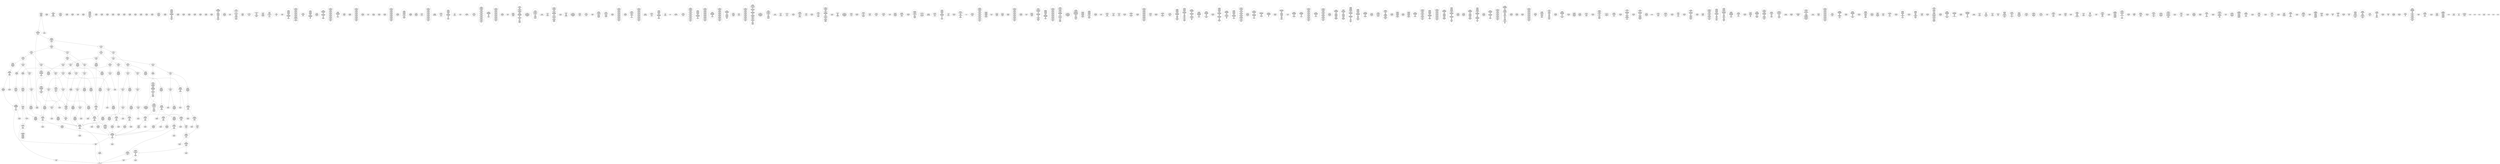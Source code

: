 /* Generated by GvGen v.1.0 (https://www.github.com/stricaud/gvgen) */

digraph G {
compound=true;
   node1 [label="[anywhere]"];
   node2 [label="# 0x0
PUSHX Data
PUSHX Data
MSTORE
CALLVALUE
ISZERO
PUSHX Data
JUMPI
"];
   node3 [label="# 0xc
PUSHX Data
REVERT
"];
   node4 [label="# 0x10
JUMPDEST
PUSHX LogicData
CALLDATASIZE
LT
PUSHX Data
JUMPI
"];
   node5 [label="# 0x1a
PUSHX Data
CALLDATALOAD
PUSHX BitData
SHR
PUSHX LogicData
GT
PUSHX Data
JUMPI
"];
   node6 [label="# 0x2b
PUSHX LogicData
GT
PUSHX Data
JUMPI
"];
   node7 [label="# 0x36
PUSHX LogicData
GT
PUSHX Data
JUMPI
"];
   node8 [label="# 0x41
PUSHX LogicData
GT
PUSHX Data
JUMPI
"];
   node9 [label="# 0x4c
PUSHX LogicData
EQ
PUSHX Data
JUMPI
"];
   node10 [label="# 0x57
PUSHX LogicData
EQ
PUSHX Data
JUMPI
"];
   node11 [label="# 0x62
PUSHX LogicData
EQ
PUSHX Data
JUMPI
"];
   node12 [label="# 0x6d
PUSHX Data
REVERT
"];
   node13 [label="# 0x71
JUMPDEST
PUSHX LogicData
EQ
PUSHX Data
JUMPI
"];
   node14 [label="# 0x7d
PUSHX LogicData
EQ
PUSHX Data
JUMPI
"];
   node15 [label="# 0x88
PUSHX Data
REVERT
"];
   node16 [label="# 0x8c
JUMPDEST
PUSHX LogicData
EQ
PUSHX Data
JUMPI
"];
   node17 [label="# 0x98
PUSHX LogicData
EQ
PUSHX Data
JUMPI
"];
   node18 [label="# 0xa3
PUSHX LogicData
EQ
PUSHX Data
JUMPI
"];
   node19 [label="# 0xae
PUSHX LogicData
EQ
PUSHX Data
JUMPI
"];
   node20 [label="# 0xb9
PUSHX Data
REVERT
"];
   node21 [label="# 0xbd
JUMPDEST
PUSHX LogicData
GT
PUSHX Data
JUMPI
"];
   node22 [label="# 0xc9
PUSHX LogicData
EQ
PUSHX Data
JUMPI
"];
   node23 [label="# 0xd4
PUSHX LogicData
EQ
PUSHX Data
JUMPI
"];
   node24 [label="# 0xdf
PUSHX LogicData
EQ
PUSHX Data
JUMPI
"];
   node25 [label="# 0xea
PUSHX LogicData
EQ
PUSHX Data
JUMPI
"];
   node26 [label="# 0xf5
PUSHX Data
REVERT
"];
   node27 [label="# 0xf9
JUMPDEST
PUSHX LogicData
EQ
PUSHX Data
JUMPI
"];
   node28 [label="# 0x105
PUSHX LogicData
EQ
PUSHX Data
JUMPI
"];
   node29 [label="# 0x110
PUSHX LogicData
EQ
PUSHX Data
JUMPI
"];
   node30 [label="# 0x11b
PUSHX LogicData
EQ
PUSHX Data
JUMPI
"];
   node31 [label="# 0x126
PUSHX Data
REVERT
"];
   node32 [label="# 0x12a
JUMPDEST
PUSHX LogicData
GT
PUSHX Data
JUMPI
"];
   node33 [label="# 0x136
PUSHX LogicData
GT
PUSHX Data
JUMPI
"];
   node34 [label="# 0x141
PUSHX LogicData
EQ
PUSHX Data
JUMPI
"];
   node35 [label="# 0x14c
PUSHX LogicData
EQ
PUSHX Data
JUMPI
"];
   node36 [label="# 0x157
PUSHX LogicData
EQ
PUSHX Data
JUMPI
"];
   node37 [label="# 0x162
PUSHX LogicData
EQ
PUSHX Data
JUMPI
"];
   node38 [label="# 0x16d
PUSHX Data
REVERT
"];
   node39 [label="# 0x171
JUMPDEST
PUSHX LogicData
EQ
PUSHX Data
JUMPI
"];
   node40 [label="# 0x17d
PUSHX LogicData
EQ
PUSHX Data
JUMPI
"];
   node41 [label="# 0x188
PUSHX LogicData
EQ
PUSHX Data
JUMPI
"];
   node42 [label="# 0x193
PUSHX LogicData
EQ
PUSHX Data
JUMPI
"];
   node43 [label="# 0x19e
PUSHX Data
REVERT
"];
   node44 [label="# 0x1a2
JUMPDEST
PUSHX LogicData
GT
PUSHX Data
JUMPI
"];
   node45 [label="# 0x1ae
PUSHX LogicData
EQ
PUSHX Data
JUMPI
"];
   node46 [label="# 0x1b9
PUSHX LogicData
EQ
PUSHX Data
JUMPI
"];
   node47 [label="# 0x1c4
PUSHX LogicData
EQ
PUSHX Data
JUMPI
"];
   node48 [label="# 0x1cf
PUSHX LogicData
EQ
PUSHX Data
JUMPI
"];
   node49 [label="# 0x1da
PUSHX Data
REVERT
"];
   node50 [label="# 0x1de
JUMPDEST
PUSHX LogicData
EQ
PUSHX Data
JUMPI
"];
   node51 [label="# 0x1ea
PUSHX LogicData
EQ
PUSHX Data
JUMPI
"];
   node52 [label="# 0x1f5
PUSHX LogicData
EQ
PUSHX Data
JUMPI
"];
   node53 [label="# 0x200
PUSHX LogicData
EQ
PUSHX Data
JUMPI
"];
   node54 [label="# 0x20b
JUMPDEST
PUSHX Data
REVERT
"];
   node55 [label="# 0x210
JUMPDEST
PUSHX Data
PUSHX Data
CALLDATASIZE
PUSHX Data
PUSHX Data
JUMP
"];
   node56 [label="# 0x21e
JUMPDEST
PUSHX Data
JUMP
"];
   node57 [label="# 0x223
JUMPDEST
PUSHX MemData
MLOAD
ISZERO
ISZERO
MSTORE
PUSHX ArithData
ADD
"];
   node58 [label="# 0x22f
JUMPDEST
PUSHX MemData
MLOAD
SUB
RETURN
"];
   node59 [label="# 0x238
JUMPDEST
PUSHX Data
PUSHX Data
JUMP
"];
   node60 [label="# 0x240
JUMPDEST
PUSHX MemData
MLOAD
PUSHX Data
PUSHX Data
JUMP
"];
   node61 [label="# 0x24d
JUMPDEST
PUSHX Data
PUSHX Data
CALLDATASIZE
PUSHX Data
PUSHX Data
JUMP
"];
   node62 [label="# 0x25b
JUMPDEST
PUSHX Data
JUMP
"];
   node63 [label="# 0x260
JUMPDEST
PUSHX MemData
MLOAD
PUSHX ArithData
PUSHX BitData
PUSHX BitData
SHL
SUB
AND
MSTORE
PUSHX ArithData
ADD
PUSHX Data
JUMP
"];
   node64 [label="# 0x278
JUMPDEST
PUSHX Data
PUSHX Data
CALLDATASIZE
PUSHX Data
PUSHX Data
JUMP
"];
   node65 [label="# 0x286
JUMPDEST
PUSHX Data
JUMP
"];
   node66 [label="# 0x28b
JUMPDEST
STOP
"];
   node67 [label="# 0x28d
JUMPDEST
PUSHX StorData
SLOAD
PUSHX ArithData
PUSHX BitData
PUSHX BitData
SHL
SUB
AND
PUSHX Data
JUMP
"];
   node68 [label="# 0x29e
JUMPDEST
PUSHX StorData
SLOAD
PUSHX StorData
SLOAD
SUB
PUSHX BitData
NOT
ADD
"];
   node69 [label="# 0x2aa
JUMPDEST
PUSHX MemData
MLOAD
MSTORE
PUSHX ArithData
ADD
PUSHX Data
JUMP
"];
   node70 [label="# 0x2b8
JUMPDEST
PUSHX Data
PUSHX Data
CALLDATASIZE
PUSHX Data
PUSHX Data
JUMP
"];
   node71 [label="# 0x2c6
JUMPDEST
PUSHX Data
JUMP
"];
   node72 [label="# 0x2cb
JUMPDEST
PUSHX Data
PUSHX Data
CALLDATASIZE
PUSHX Data
PUSHX Data
JUMP
"];
   node73 [label="# 0x2d9
JUMPDEST
PUSHX Data
MSTORE
PUSHX Data
PUSHX Data
MSTORE
PUSHX Data
SHA3
PUSHX ArithData
ADD
SLOAD
JUMP
"];
   node74 [label="# 0x2ee
JUMPDEST
PUSHX Data
PUSHX Data
CALLDATASIZE
PUSHX Data
PUSHX Data
JUMP
"];
   node75 [label="# 0x2fc
JUMPDEST
PUSHX Data
JUMP
"];
   node76 [label="# 0x301
JUMPDEST
PUSHX Data
PUSHX Data
CALLDATASIZE
PUSHX Data
PUSHX Data
JUMP
"];
   node77 [label="# 0x30f
JUMPDEST
PUSHX Data
JUMP
"];
   node78 [label="# 0x314
JUMPDEST
PUSHX Data
PUSHX Data
CALLDATASIZE
PUSHX Data
PUSHX Data
JUMP
"];
   node79 [label="# 0x322
JUMPDEST
PUSHX Data
JUMP
"];
   node80 [label="# 0x327
JUMPDEST
PUSHX Data
PUSHX Data
CALLDATASIZE
PUSHX Data
PUSHX Data
JUMP
"];
   node81 [label="# 0x335
JUMPDEST
PUSHX Data
JUMP
"];
   node82 [label="# 0x33a
JUMPDEST
PUSHX Data
PUSHX Data
CALLDATASIZE
PUSHX Data
PUSHX Data
JUMP
"];
   node83 [label="# 0x348
JUMPDEST
PUSHX Data
JUMP
"];
   node84 [label="# 0x34d
JUMPDEST
PUSHX Data
PUSHX Data
CALLDATASIZE
PUSHX Data
PUSHX Data
JUMP
"];
   node85 [label="# 0x35b
JUMPDEST
PUSHX Data
JUMP
"];
   node86 [label="# 0x360
JUMPDEST
PUSHX Data
PUSHX Data
CALLDATASIZE
PUSHX Data
PUSHX Data
JUMP
"];
   node87 [label="# 0x36e
JUMPDEST
PUSHX Data
JUMP
"];
   node88 [label="# 0x373
JUMPDEST
PUSHX Data
PUSHX Data
CALLDATASIZE
PUSHX Data
PUSHX Data
JUMP
"];
   node89 [label="# 0x381
JUMPDEST
PUSHX Data
JUMP
"];
   node90 [label="# 0x386
JUMPDEST
PUSHX Data
PUSHX Data
CALLDATASIZE
PUSHX Data
PUSHX Data
JUMP
"];
   node91 [label="# 0x394
JUMPDEST
PUSHX Data
JUMP
"];
   node92 [label="# 0x399
JUMPDEST
PUSHX Data
PUSHX Data
CALLDATASIZE
PUSHX Data
PUSHX Data
JUMP
"];
   node93 [label="# 0x3a7
JUMPDEST
PUSHX Data
JUMP
"];
   node94 [label="# 0x3ac
JUMPDEST
PUSHX Data
PUSHX Data
CALLDATASIZE
PUSHX Data
PUSHX Data
JUMP
"];
   node95 [label="# 0x3ba
JUMPDEST
PUSHX Data
JUMP
"];
   node96 [label="# 0x3bf
JUMPDEST
PUSHX MemData
MLOAD
PUSHX Data
PUSHX Data
JUMP
"];
   node97 [label="# 0x3cc
JUMPDEST
PUSHX Data
PUSHX Data
CALLDATASIZE
PUSHX Data
PUSHX Data
JUMP
"];
   node98 [label="# 0x3da
JUMPDEST
PUSHX Data
JUMP
"];
   node99 [label="# 0x3df
JUMPDEST
PUSHX Data
PUSHX Data
CALLDATASIZE
PUSHX Data
PUSHX Data
JUMP
"];
   node100 [label="# 0x3ed
JUMPDEST
PUSHX Data
MSTORE
PUSHX Data
PUSHX Data
MSTORE
PUSHX Data
SHA3
PUSHX ArithData
PUSHX BitData
PUSHX BitData
SHL
SUB
AND
MSTORE
MSTORE
SHA3
SLOAD
PUSHX BitData
AND
JUMP
"];
   node101 [label="# 0x418
JUMPDEST
PUSHX Data
PUSHX Data
JUMP
"];
   node102 [label="# 0x420
JUMPDEST
PUSHX Data
PUSHX Data
JUMP
"];
   node103 [label="# 0x428
JUMPDEST
PUSHX Data
PUSHX Data
CALLDATASIZE
PUSHX Data
PUSHX Data
JUMP
"];
   node104 [label="# 0x436
JUMPDEST
PUSHX Data
JUMP
"];
   node105 [label="# 0x43b
JUMPDEST
PUSHX Data
PUSHX Data
CALLDATASIZE
PUSHX Data
PUSHX Data
JUMP
"];
   node106 [label="# 0x449
JUMPDEST
PUSHX Data
JUMP
"];
   node107 [label="# 0x44e
JUMPDEST
PUSHX Data
PUSHX Data
CALLDATASIZE
PUSHX Data
PUSHX Data
JUMP
"];
   node108 [label="# 0x45c
JUMPDEST
PUSHX Data
JUMP
"];
   node109 [label="# 0x461
JUMPDEST
PUSHX Data
PUSHX Data
CALLDATASIZE
PUSHX Data
PUSHX Data
JUMP
"];
   node110 [label="# 0x46f
JUMPDEST
PUSHX Data
JUMP
"];
   node111 [label="# 0x474
JUMPDEST
PUSHX Data
PUSHX Data
CALLDATASIZE
PUSHX Data
PUSHX Data
JUMP
"];
   node112 [label="# 0x482
JUMPDEST
PUSHX Data
JUMP
"];
   node113 [label="# 0x487
JUMPDEST
PUSHX Data
PUSHX Data
JUMP
"];
   node114 [label="# 0x4ae
JUMPDEST
PUSHX Data
PUSHX Data
CALLDATASIZE
PUSHX Data
PUSHX Data
JUMP
"];
   node115 [label="# 0x4bc
JUMPDEST
PUSHX Data
JUMP
"];
   node116 [label="# 0x4c1
JUMPDEST
PUSHX Data
PUSHX Data
JUMP
"];
   node117 [label="# 0x4c9
JUMPDEST
PUSHX Data
PUSHX Data
CALLDATASIZE
PUSHX Data
PUSHX Data
JUMP
"];
   node118 [label="# 0x4d7
JUMPDEST
PUSHX Data
JUMP
"];
   node119 [label="# 0x4dc
JUMPDEST
PUSHX Data
PUSHX Data
CALLDATASIZE
PUSHX Data
PUSHX Data
JUMP
"];
   node120 [label="# 0x4ea
JUMPDEST
PUSHX ArithData
PUSHX BitData
PUSHX BitData
SHL
SUB
AND
PUSHX Data
MSTORE
PUSHX Data
PUSHX Data
MSTORE
PUSHX Data
SHA3
AND
MSTORE
MSTORE
SHA3
SLOAD
PUSHX BitData
AND
JUMP
"];
   node121 [label="# 0x518
JUMPDEST
PUSHX Data
PUSHX Data
PUSHX Data
JUMP
"];
   node122 [label="# 0x523
JUMPDEST
JUMP
"];
   node123 [label="# 0x529
JUMPDEST
PUSHX Data
PUSHX StorData
SLOAD
PUSHX Data
PUSHX Data
JUMP
"];
   node124 [label="# 0x538
JUMPDEST
PUSHX ArithData
ADD
PUSHX ArithData
DIV
MUL
PUSHX ArithData
ADD
PUSHX MemData
MLOAD
ADD
PUSHX Data
MSTORE
MSTORE
PUSHX ArithData
ADD
SLOAD
PUSHX Data
PUSHX Data
JUMP
"];
   node125 [label="# 0x564
JUMPDEST
ISZERO
PUSHX Data
JUMPI
"];
   node126 [label="# 0x56b
PUSHX LogicData
LT
PUSHX Data
JUMPI
"];
   node127 [label="# 0x573
PUSHX ArithData
SLOAD
DIV
MUL
MSTORE
PUSHX ArithData
ADD
PUSHX Data
JUMP
"];
   node128 [label="# 0x586
JUMPDEST
ADD
PUSHX Data
MSTORE
PUSHX Data
PUSHX Data
SHA3
"];
   node129 [label="# 0x594
JUMPDEST
SLOAD
MSTORE
PUSHX ArithData
ADD
PUSHX ArithData
ADD
GT
PUSHX Data
JUMPI
"];
   node130 [label="# 0x5a8
SUB
PUSHX BitData
AND
ADD
"];
   node131 [label="# 0x5b1
JUMPDEST
JUMP
"];
   node132 [label="# 0x5bb
JUMPDEST
PUSHX Data
MSTORE
PUSHX Data
PUSHX Data
MSTORE
PUSHX Data
SHA3
SLOAD
PUSHX ArithData
PUSHX BitData
PUSHX BitData
SHL
SUB
AND
PUSHX Data
JUMPI
"];
   node133 [label="# 0x5d8
PUSHX MemData
MLOAD
PUSHX BitData
PUSHX BitData
SHL
MSTORE
PUSHX Data
PUSHX ArithData
ADD
MSTORE
PUSHX Data
PUSHX ArithData
ADD
MSTORE
PUSHX Data
PUSHX ArithData
ADD
MSTORE
PUSHX BitData
PUSHX BitData
SHL
PUSHX ArithData
ADD
MSTORE
PUSHX ArithData
ADD
"];
   node134 [label="# 0x630
JUMPDEST
PUSHX MemData
MLOAD
SUB
REVERT
"];
   node135 [label="# 0x639
JUMPDEST
PUSHX Data
MSTORE
PUSHX Data
PUSHX Data
MSTORE
PUSHX Data
SHA3
SLOAD
PUSHX ArithData
PUSHX BitData
PUSHX BitData
SHL
SUB
AND
JUMP
"];
   node136 [label="# 0x655
JUMPDEST
PUSHX Data
PUSHX Data
PUSHX Data
JUMP
"];
   node137 [label="# 0x660
JUMPDEST
PUSHX ArithData
PUSHX BitData
PUSHX BitData
SHL
SUB
AND
PUSHX ArithData
PUSHX BitData
PUSHX BitData
SHL
SUB
AND
EQ
ISZERO
PUSHX Data
JUMPI
"];
   node138 [label="# 0x67d
PUSHX MemData
MLOAD
PUSHX BitData
PUSHX BitData
SHL
MSTORE
PUSHX Data
PUSHX ArithData
ADD
MSTORE
PUSHX Data
PUSHX ArithData
ADD
MSTORE
PUSHX Data
PUSHX ArithData
ADD
MSTORE
PUSHX Data
PUSHX ArithData
ADD
MSTORE
PUSHX ArithData
ADD
PUSHX Data
JUMP
"];
   node139 [label="# 0x6ea
JUMPDEST
CALLER
PUSHX ArithData
PUSHX BitData
PUSHX BitData
SHL
SUB
AND
EQ
PUSHX Data
JUMPI
"];
   node140 [label="# 0x6fc
PUSHX Data
CALLER
PUSHX Data
JUMP
"];
   node141 [label="# 0x706
JUMPDEST
PUSHX Data
JUMPI
"];
   node142 [label="# 0x70b
PUSHX MemData
MLOAD
PUSHX BitData
PUSHX BitData
SHL
MSTORE
PUSHX Data
PUSHX ArithData
ADD
MSTORE
PUSHX Data
PUSHX ArithData
ADD
MSTORE
PUSHX Data
PUSHX ArithData
ADD
MSTORE
PUSHX Data
PUSHX ArithData
ADD
MSTORE
PUSHX ArithData
ADD
PUSHX Data
JUMP
"];
   node143 [label="# 0x778
JUMPDEST
PUSHX Data
PUSHX Data
JUMP
"];
   node144 [label="# 0x782
JUMPDEST
JUMP
"];
   node145 [label="# 0x787
JUMPDEST
PUSHX Data
CALLER
"];
   node146 [label="# 0x78c
JUMPDEST
PUSHX Data
JUMP
"];
   node147 [label="# 0x792
JUMPDEST
PUSHX Data
JUMPI
"];
   node148 [label="# 0x797
PUSHX MemData
MLOAD
PUSHX BitData
PUSHX BitData
SHL
MSTORE
PUSHX Data
PUSHX ArithData
ADD
MSTORE
PUSHX Data
PUSHX ArithData
ADD
MSTORE
PUSHX Data
PUSHX ArithData
ADD
MSTORE
PUSHX Data
PUSHX ArithData
ADD
MSTORE
PUSHX ArithData
ADD
PUSHX Data
JUMP
"];
   node149 [label="# 0x804
JUMPDEST
PUSHX Data
PUSHX Data
JUMP
"];
   node150 [label="# 0x80f
JUMPDEST
PUSHX Data
MSTORE
PUSHX Data
PUSHX Data
MSTORE
PUSHX Data
SHA3
PUSHX ArithData
ADD
SLOAD
PUSHX Data
CALLER
PUSHX Data
JUMP
"];
   node151 [label="# 0x82b
JUMPDEST
PUSHX Data
PUSHX Data
JUMP
"];
   node152 [label="# 0x835
JUMPDEST
PUSHX Data
PUSHX Data
PUSHX Data
JUMP
"];
   node153 [label="# 0x840
JUMPDEST
LT
PUSHX Data
JUMPI
"];
   node154 [label="# 0x847
PUSHX MemData
MLOAD
PUSHX BitData
PUSHX BitData
SHL
MSTORE
PUSHX Data
PUSHX ArithData
ADD
MSTORE
PUSHX Data
PUSHX ArithData
ADD
MSTORE
PUSHX Data
PUSHX ArithData
ADD
MSTORE
PUSHX Data
PUSHX ArithData
ADD
MSTORE
PUSHX ArithData
ADD
PUSHX Data
JUMP
"];
   node155 [label="# 0x8b4
JUMPDEST
PUSHX Data
PUSHX Data
"];
   node156 [label="# 0x8ba
JUMPDEST
PUSHX StorData
SLOAD
GT
PUSHX Data
JUMPI
"];
   node157 [label="# 0x8c4
PUSHX Data
MSTORE
PUSHX Data
PUSHX Data
MSTORE
PUSHX Data
SHA3
SLOAD
PUSHX ArithData
PUSHX BitData
PUSHX BitData
SHL
SUB
AND
AND
EQ
ISZERO
PUSHX Data
JUMPI
"];
   node158 [label="# 0x8e9
EQ
ISZERO
PUSHX Data
JUMPI
"];
   node159 [label="# 0x8f1
PUSHX Data
JUMP
"];
   node160 [label="# 0x8fa
JUMPDEST
PUSHX ArithData
ADD
"];
   node161 [label="# 0x901
JUMPDEST
PUSHX ArithData
ADD
PUSHX Data
JUMP
"];
   node162 [label="# 0x909
JUMPDEST
PUSHX MemData
MLOAD
PUSHX BitData
PUSHX BitData
SHL
MSTORE
PUSHX Data
PUSHX ArithData
ADD
MSTORE
PUSHX Data
PUSHX ArithData
ADD
MSTORE
PUSHX Data
PUSHX ArithData
ADD
MSTORE
PUSHX Data
PUSHX ArithData
ADD
MSTORE
PUSHX Data
PUSHX ArithData
ADD
MSTORE
PUSHX ArithData
ADD
PUSHX Data
JUMP
"];
   node163 [label="# 0x99e
JUMPDEST
PUSHX ArithData
PUSHX BitData
PUSHX BitData
SHL
SUB
AND
CALLER
EQ
PUSHX Data
JUMPI
"];
   node164 [label="# 0x9af
PUSHX MemData
MLOAD
PUSHX BitData
PUSHX BitData
SHL
MSTORE
PUSHX Data
PUSHX ArithData
ADD
MSTORE
PUSHX Data
PUSHX ArithData
ADD
MSTORE
PUSHX Data
PUSHX ArithData
ADD
MSTORE
PUSHX Data
PUSHX ArithData
ADD
MSTORE
PUSHX ArithData
ADD
PUSHX Data
JUMP
"];
   node165 [label="# 0xa1c
JUMPDEST
PUSHX Data
PUSHX Data
JUMP
"];
   node166 [label="# 0xa26
JUMPDEST
JUMP
"];
   node167 [label="# 0xa2a
JUMPDEST
PUSHX Data
PUSHX Data
CALLER
PUSHX Data
JUMP
"];
   node168 [label="# 0xa55
JUMPDEST
PUSHX StorData
SLOAD
ADD
SSTORE
PUSHX StorData
SLOAD
PUSHX MemData
MLOAD
PUSHX BitData
PUSHX BitData
SHL
MSTORE
MLOAD
PUSHX Data
PUSHX ArithData
PUSHX BitData
PUSHX BitData
SHL
SUB
AND
PUSHX Data
PUSHX ArithData
ADD
PUSHX Data
SUB
ADD
GAS
STATICCALL
ISZERO
ISZERO
PUSHX Data
JUMPI
"];
   node169 [label="# 0xaa0
RETURNDATASIZE
PUSHX Data
RETURNDATACOPY
RETURNDATASIZE
PUSHX Data
REVERT
"];
   node170 [label="# 0xaa9
JUMPDEST
PUSHX MemData
MLOAD
RETURNDATASIZE
PUSHX BitData
NOT
PUSHX ArithData
ADD
AND
ADD
PUSHX Data
MSTORE
ADD
PUSHX Data
PUSHX Data
JUMP
"];
   node171 [label="# 0xacd
JUMPDEST
PUSHX Data
"];
   node172 [label="# 0xad2
JUMPDEST
LT
ISZERO
PUSHX Data
JUMPI
"];
   node173 [label="# 0xadb
PUSHX MemData
MLOAD
PUSHX BitData
PUSHX BitData
SHL
MSTORE
ADD
PUSHX ArithData
ADD
MSTORE
PUSHX ArithData
PUSHX BitData
PUSHX BitData
SHL
SUB
AND
PUSHX Data
PUSHX ArithData
ADD
PUSHX Data
PUSHX MemData
MLOAD
SUB
PUSHX Data
EXTCODESIZE
ISZERO
ISZERO
PUSHX Data
JUMPI
"];
   node174 [label="# 0xb19
PUSHX Data
REVERT
"];
   node175 [label="# 0xb1d
JUMPDEST
GAS
CALL
ISZERO
ISZERO
PUSHX Data
JUMPI
"];
   node176 [label="# 0xb28
RETURNDATASIZE
PUSHX Data
RETURNDATACOPY
RETURNDATASIZE
PUSHX Data
REVERT
"];
   node177 [label="# 0xb31
JUMPDEST
PUSHX Data
ADD
PUSHX Data
JUMP
"];
   node178 [label="# 0xb41
JUMPDEST
PUSHX ArithData
ADD
PUSHX Data
JUMP
"];
   node179 [label="# 0xb49
JUMPDEST
JUMP
"];
   node180 [label="# 0xb51
JUMPDEST
PUSHX Data
PUSHX MemData
MLOAD
PUSHX ArithData
ADD
PUSHX Data
MSTORE
PUSHX Data
MSTORE
PUSHX Data
JUMP
"];
   node181 [label="# 0xb6c
JUMPDEST
PUSHX StorData
SLOAD
PUSHX ArithData
ADD
SSTORE
PUSHX Data
CALLER
PUSHX Data
JUMP
"];
   node182 [label="# 0xb7e
JUMPDEST
PUSHX Data
JUMPI
"];
   node183 [label="# 0xb83
PUSHX MemData
MLOAD
PUSHX BitData
PUSHX BitData
SHL
MSTORE
PUSHX Data
PUSHX ArithData
ADD
MSTORE
PUSHX Data
PUSHX ArithData
ADD
MSTORE
PUSHX Data
PUSHX ArithData
ADD
MSTORE
PUSHX Data
PUSHX ArithData
ADD
MSTORE
PUSHX ArithData
ADD
PUSHX Data
JUMP
"];
   node184 [label="# 0xbf0
JUMPDEST
PUSHX Data
PUSHX Data
JUMP
"];
   node185 [label="# 0xbf9
JUMPDEST
JUMP
"];
   node186 [label="# 0xbfc
JUMPDEST
PUSHX StorData
SLOAD
PUSHX StorData
SLOAD
PUSHX Data
SUB
PUSHX BitData
NOT
ADD
LT
PUSHX Data
JUMPI
"];
   node187 [label="# 0xc12
PUSHX MemData
MLOAD
PUSHX BitData
PUSHX BitData
SHL
MSTORE
PUSHX Data
PUSHX ArithData
ADD
MSTORE
PUSHX Data
PUSHX ArithData
ADD
MSTORE
PUSHX Data
PUSHX ArithData
ADD
MSTORE
PUSHX Data
PUSHX ArithData
ADD
MSTORE
PUSHX ArithData
ADD
PUSHX Data
JUMP
"];
   node188 [label="# 0xc7f
JUMPDEST
PUSHX Data
PUSHX Data
"];
   node189 [label="# 0xc84
JUMPDEST
PUSHX StorData
SLOAD
GT
PUSHX Data
JUMPI
"];
   node190 [label="# 0xc8e
PUSHX Data
MSTORE
PUSHX Data
PUSHX Data
MSTORE
PUSHX Data
SHA3
SLOAD
PUSHX ArithData
PUSHX BitData
PUSHX BitData
SHL
SUB
AND
ISZERO
PUSHX Data
JUMPI
"];
   node191 [label="# 0xcab
EQ
ISZERO
PUSHX Data
JUMPI
"];
   node192 [label="# 0xcb3
JUMP
"];
   node193 [label="# 0xcb9
JUMPDEST
PUSHX ArithData
ADD
"];
   node194 [label="# 0xcc0
JUMPDEST
PUSHX ArithData
ADD
PUSHX Data
JUMP
"];
   node195 [label="# 0xcc8
JUMPDEST
PUSHX MemData
MLOAD
PUSHX BitData
PUSHX BitData
SHL
MSTORE
PUSHX Data
PUSHX ArithData
ADD
MSTORE
PUSHX Data
PUSHX ArithData
ADD
MSTORE
PUSHX Data
PUSHX ArithData
ADD
MSTORE
PUSHX Data
PUSHX ArithData
ADD
MSTORE
PUSHX ArithData
ADD
PUSHX Data
JUMP
"];
   node196 [label="# 0xd37
JUMPDEST
PUSHX Data
MSTORE
PUSHX Data
PUSHX Data
MSTORE
PUSHX Data
SHA3
SLOAD
PUSHX ArithData
PUSHX BitData
PUSHX BitData
SHL
SUB
AND
PUSHX Data
JUMPI
"];
   node197 [label="# 0xd55
PUSHX MemData
MLOAD
PUSHX BitData
PUSHX BitData
SHL
MSTORE
PUSHX Data
PUSHX ArithData
ADD
MSTORE
PUSHX Data
PUSHX ArithData
ADD
MSTORE
PUSHX Data
PUSHX ArithData
ADD
MSTORE
PUSHX Data
PUSHX ArithData
ADD
MSTORE
PUSHX ArithData
ADD
PUSHX Data
JUMP
"];
   node198 [label="# 0xdc2
JUMPDEST
PUSHX Data
PUSHX ArithData
PUSHX BitData
PUSHX BitData
SHL
SUB
AND
PUSHX Data
JUMPI
"];
   node199 [label="# 0xdd3
PUSHX MemData
MLOAD
PUSHX BitData
PUSHX BitData
SHL
MSTORE
PUSHX Data
PUSHX ArithData
ADD
MSTORE
PUSHX Data
PUSHX ArithData
ADD
MSTORE
PUSHX Data
PUSHX ArithData
ADD
MSTORE
PUSHX Data
PUSHX ArithData
ADD
MSTORE
PUSHX ArithData
ADD
PUSHX Data
JUMP
"];
   node200 [label="# 0xe40
JUMPDEST
PUSHX ArithData
PUSHX BitData
PUSHX BitData
SHL
SUB
AND
PUSHX Data
MSTORE
PUSHX Data
PUSHX Data
MSTORE
PUSHX Data
SHA3
SLOAD
JUMP
"];
   node201 [label="# 0xe5c
JUMPDEST
PUSHX Data
PUSHX Data
CALLER
PUSHX Data
JUMP
"];
   node202 [label="# 0xe87
JUMPDEST
EQ
PUSHX Data
JUMPI
"];
   node203 [label="# 0xe8f
PUSHX MemData
MLOAD
PUSHX BitData
PUSHX BitData
SHL
MSTORE
PUSHX Data
PUSHX ArithData
ADD
MSTORE
PUSHX Data
PUSHX ArithData
ADD
MSTORE
PUSHX Data
PUSHX ArithData
ADD
MSTORE
PUSHX Data
PUSHX ArithData
ADD
MSTORE
PUSHX ArithData
ADD
PUSHX Data
JUMP
"];
   node204 [label="# 0xefc
JUMPDEST
PUSHX Data
PUSHX StorData
PUSHX ArithData
SLOAD
PUSHX ArithData
EXP
DIV
PUSHX ArithData
PUSHX BitData
PUSHX BitData
SHL
SUB
AND
PUSHX ArithData
PUSHX BitData
PUSHX BitData
SHL
SUB
AND
PUSHX BitData
PUSHX MemData
MLOAD
PUSHX BitData
AND
PUSHX BitData
SHL
MSTORE
PUSHX ArithData
ADD
PUSHX Data
PUSHX MemData
MLOAD
SUB
GAS
STATICCALL
ISZERO
ISZERO
PUSHX Data
JUMPI
"];
   node205 [label="# 0xf49
RETURNDATASIZE
PUSHX Data
RETURNDATACOPY
RETURNDATASIZE
PUSHX Data
REVERT
"];
   node206 [label="# 0xf52
JUMPDEST
PUSHX MemData
MLOAD
RETURNDATASIZE
PUSHX BitData
NOT
PUSHX ArithData
ADD
AND
ADD
PUSHX Data
MSTORE
ADD
PUSHX Data
PUSHX Data
JUMP
"];
   node207 [label="# 0xf76
JUMPDEST
PUSHX Data
"];
   node208 [label="# 0xf7b
JUMPDEST
LT
ISZERO
PUSHX Data
JUMPI
"];
   node209 [label="# 0xf84
PUSHX StorData
SLOAD
LT
PUSHX Data
JUMPI
"];
   node210 [label="# 0xf93
PUSHX Data
PUSHX Data
JUMP
"];
   node211 [label="# 0xf9a
JUMPDEST
PUSHX StorData
SLOAD
PUSHX ArithData
MUL
ADD
CALLDATALOAD
ADD
SSTORE
PUSHX Data
"];
   node212 [label="# 0xfb0
JUMPDEST
LT
PUSHX Data
JUMPI
"];
   node213 [label="# 0xfbb
PUSHX Data
PUSHX Data
JUMP
"];
   node214 [label="# 0xfc2
JUMPDEST
PUSHX ArithData
MUL
ADD
CALLDATALOAD
LT
ISZERO
PUSHX Data
JUMPI
"];
   node215 [label="# 0xfd1
PUSHX MemData
MLOAD
PUSHX BitData
PUSHX BitData
SHL
MSTORE
ADD
PUSHX ArithData
ADD
MSTORE
PUSHX ArithData
PUSHX BitData
PUSHX BitData
SHL
SUB
AND
PUSHX Data
PUSHX ArithData
ADD
PUSHX Data
PUSHX MemData
MLOAD
SUB
PUSHX Data
EXTCODESIZE
ISZERO
ISZERO
PUSHX Data
JUMPI
"];
   node216 [label="# 0x100f
PUSHX Data
REVERT
"];
   node217 [label="# 0x1013
JUMPDEST
GAS
CALL
ISZERO
ISZERO
PUSHX Data
JUMPI
"];
   node218 [label="# 0x101e
RETURNDATASIZE
PUSHX Data
RETURNDATACOPY
RETURNDATASIZE
PUSHX Data
REVERT
"];
   node219 [label="# 0x1027
JUMPDEST
PUSHX Data
LT
PUSHX Data
JUMPI
"];
   node220 [label="# 0x1039
PUSHX Data
PUSHX Data
JUMP
"];
   node221 [label="# 0x1040
JUMPDEST
PUSHX ArithData
MUL
ADD
PUSHX ArithData
ADD
PUSHX Data
PUSHX Data
JUMP
"];
   node222 [label="# 0x1055
JUMPDEST
ADD
PUSHX Data
JUMP
"];
   node223 [label="# 0x105d
JUMPDEST
PUSHX ArithData
ADD
PUSHX Data
JUMP
"];
   node224 [label="# 0x1065
JUMPDEST
PUSHX ArithData
ADD
PUSHX Data
JUMP
"];
   node225 [label="# 0x106e
JUMPDEST
JUMP
"];
   node226 [label="# 0x1078
JUMPDEST
PUSHX Data
PUSHX Data
PUSHX Data
PUSHX Data
JUMP
"];
   node227 [label="# 0x1085
JUMPDEST
PUSHX Data
PUSHX LogicData
GT
ISZERO
PUSHX Data
JUMPI
"];
   node228 [label="# 0x109b
PUSHX Data
PUSHX Data
JUMP
"];
   node229 [label="# 0x10a2
JUMPDEST
PUSHX MemData
MLOAD
MSTORE
PUSHX ArithData
MUL
PUSHX ArithData
ADD
ADD
PUSHX Data
MSTORE
ISZERO
PUSHX Data
JUMPI
"];
   node230 [label="# 0x10bc
PUSHX ArithData
ADD
PUSHX ArithData
MUL
CALLDATASIZE
CALLDATACOPY
ADD
"];
   node231 [label="# 0x10cb
JUMPDEST
PUSHX Data
PUSHX Data
"];
   node232 [label="# 0x10d3
JUMPDEST
PUSHX StorData
SLOAD
GT
PUSHX Data
JUMPI
"];
   node233 [label="# 0x10dd
PUSHX Data
MSTORE
PUSHX Data
PUSHX Data
MSTORE
PUSHX Data
SHA3
SLOAD
PUSHX ArithData
PUSHX BitData
PUSHX BitData
SHL
SUB
AND
AND
EQ
ISZERO
PUSHX Data
JUMPI
"];
   node234 [label="# 0x10ff
MLOAD
LT
PUSHX Data
JUMPI
"];
   node235 [label="# 0x110a
PUSHX Data
PUSHX Data
JUMP
"];
   node236 [label="# 0x1111
JUMPDEST
PUSHX ArithData
MUL
PUSHX ArithData
ADD
ADD
MSTORE
PUSHX ArithData
ADD
EQ
ISZERO
PUSHX Data
JUMPI
"];
   node237 [label="# 0x112c
JUMP
"];
   node238 [label="# 0x1135
JUMPDEST
PUSHX ArithData
ADD
PUSHX Data
JUMP
"];
   node239 [label="# 0x113d
JUMPDEST
PUSHX MemData
MLOAD
PUSHX BitData
PUSHX BitData
SHL
MSTORE
PUSHX Data
PUSHX ArithData
ADD
MSTORE
PUSHX Data
PUSHX ArithData
ADD
MSTORE
PUSHX Data
PUSHX ArithData
ADD
MSTORE
PUSHX Data
PUSHX ArithData
ADD
MSTORE
PUSHX ArithData
ADD
PUSHX Data
JUMP
"];
   node240 [label="# 0x11ac
JUMPDEST
PUSHX Data
MSTORE
PUSHX Data
PUSHX Data
MSTORE
PUSHX Data
SHA3
PUSHX Data
PUSHX Data
JUMP
"];
   node241 [label="# 0x11c4
JUMPDEST
JUMP
"];
   node242 [label="# 0x11cb
JUMPDEST
PUSHX Data
PUSHX StorData
SLOAD
PUSHX Data
PUSHX Data
JUMP
"];
   node243 [label="# 0x11da
JUMPDEST
PUSHX Data
CALLER
PUSHX Data
JUMP
"];
   node244 [label="# 0x11e5
JUMPDEST
PUSHX Data
CALLER
PUSHX Data
JUMP
"];
   node245 [label="# 0x11ef
JUMPDEST
PUSHX Data
JUMPI
"];
   node246 [label="# 0x11f4
PUSHX MemData
MLOAD
PUSHX BitData
PUSHX BitData
SHL
MSTORE
PUSHX Data
PUSHX ArithData
ADD
MSTORE
PUSHX Data
PUSHX ArithData
ADD
MSTORE
PUSHX Data
PUSHX ArithData
ADD
MSTORE
PUSHX Data
PUSHX ArithData
ADD
MSTORE
PUSHX ArithData
ADD
PUSHX Data
JUMP
"];
   node247 [label="# 0x1261
JUMPDEST
PUSHX Data
PUSHX Data
JUMP
"];
   node248 [label="# 0x126d
JUMPDEST
JUMP
"];
   node249 [label="# 0x1273
JUMPDEST
PUSHX Data
PUSHX Data
CALLER
PUSHX Data
JUMP
"];
   node250 [label="# 0x127f
JUMPDEST
PUSHX StorData
SLOAD
PUSHX ArithData
PUSHX BitData
PUSHX BitData
SHL
SUB
NOT
AND
PUSHX ArithData
PUSHX BitData
PUSHX BitData
SHL
SUB
AND
OR
SSTORE
PUSHX MemData
MLOAD
CALLER
PUSHX Data
PUSHX Data
LOGX
JUMP
"];
   node251 [label="# 0x12cc
JUMPDEST
PUSHX Data
MSTORE
PUSHX Data
PUSHX Data
MSTORE
PUSHX Data
SHA3
SLOAD
PUSHX Data
PUSHX ArithData
PUSHX BitData
PUSHX BitData
SHL
SUB
AND
PUSHX Data
JUMPI
"];
   node252 [label="# 0x12ec
PUSHX MemData
MLOAD
PUSHX BitData
PUSHX BitData
SHL
MSTORE
PUSHX Data
PUSHX ArithData
ADD
MSTORE
PUSHX Data
PUSHX ArithData
ADD
MSTORE
PUSHX Data
PUSHX ArithData
ADD
MSTORE
PUSHX Data
PUSHX ArithData
ADD
MSTORE
PUSHX ArithData
ADD
PUSHX Data
JUMP
"];
   node253 [label="# 0x1359
JUMPDEST
PUSHX StorData
SLOAD
PUSHX MemData
MLOAD
PUSHX Data
MSTORE
PUSHX ArithData
ADD
MSTORE
PUSHX ArithData
PUSHX BitData
PUSHX BitData
SHL
SUB
AND
PUSHX Data
PUSHX ArithData
ADD
PUSHX Data
PUSHX MemData
MLOAD
SUB
GAS
STATICCALL
ISZERO
ISZERO
PUSHX Data
JUMPI
"];
   node254 [label="# 0x13b2
RETURNDATASIZE
PUSHX Data
RETURNDATACOPY
RETURNDATASIZE
PUSHX Data
REVERT
"];
   node255 [label="# 0x13bb
JUMPDEST
PUSHX MemData
MLOAD
RETURNDATASIZE
PUSHX Data
RETURNDATACOPY
PUSHX ArithData
RETURNDATASIZE
ADD
PUSHX BitData
NOT
AND
ADD
PUSHX Data
MSTORE
PUSHX Data
ADD
PUSHX Data
JUMP
"];
   node256 [label="# 0x13e3
JUMPDEST
PUSHX Data
MSTORE
PUSHX Data
PUSHX Data
MSTORE
PUSHX Data
SHA3
PUSHX Data
PUSHX Data
JUMP
"];
   node257 [label="# 0x13fa
JUMPDEST
PUSHX Data
MSTORE
PUSHX Data
PUSHX Data
MSTORE
PUSHX Data
SHA3
PUSHX ArithData
ADD
SLOAD
PUSHX Data
CALLER
PUSHX Data
JUMP
"];
   node258 [label="# 0x1416
JUMPDEST
PUSHX Data
PUSHX Data
JUMP
"];
   node259 [label="# 0x1420
JUMPDEST
PUSHX StorData
SLOAD
PUSHX MemData
MLOAD
PUSHX BitData
PUSHX BitData
SHL
MSTORE
MLOAD
PUSHX Data
PUSHX ArithData
PUSHX BitData
PUSHX BitData
SHL
SUB
AND
PUSHX Data
PUSHX ArithData
ADD
PUSHX Data
SUB
ADD
GAS
STATICCALL
ISZERO
ISZERO
PUSHX Data
JUMPI
"];
   node260 [label="# 0x1461
RETURNDATASIZE
PUSHX Data
RETURNDATACOPY
RETURNDATASIZE
PUSHX Data
REVERT
"];
   node261 [label="# 0x146a
JUMPDEST
PUSHX MemData
MLOAD
RETURNDATASIZE
PUSHX BitData
NOT
PUSHX ArithData
ADD
AND
ADD
PUSHX Data
MSTORE
ADD
PUSHX Data
PUSHX Data
JUMP
"];
   node262 [label="# 0x148e
JUMPDEST
JUMP
"];
   node263 [label="# 0x1493
JUMPDEST
PUSHX StorData
SLOAD
ADD
SSTORE
PUSHX Data
"];
   node264 [label="# 0x149e
JUMPDEST
LT
ISZERO
PUSHX Data
JUMPI
"];
   node265 [label="# 0x14a7
PUSHX Data
CALLER
LT
PUSHX Data
JUMPI
"];
   node266 [label="# 0x14b5
PUSHX Data
PUSHX Data
JUMP
"];
   node267 [label="# 0x14bc
JUMPDEST
PUSHX ArithData
MUL
ADD
CALLDATALOAD
PUSHX Data
JUMP
"];
   node268 [label="# 0x14c8
JUMPDEST
PUSHX Data
JUMPI
"];
   node269 [label="# 0x14cd
PUSHX MemData
MLOAD
PUSHX BitData
PUSHX BitData
SHL
MSTORE
PUSHX Data
PUSHX ArithData
ADD
MSTORE
PUSHX Data
PUSHX ArithData
ADD
MSTORE
PUSHX Data
PUSHX ArithData
ADD
MSTORE
PUSHX Data
PUSHX ArithData
ADD
MSTORE
PUSHX ArithData
ADD
PUSHX Data
JUMP
"];
   node270 [label="# 0x153a
JUMPDEST
PUSHX Data
LT
PUSHX Data
JUMPI
"];
   node271 [label="# 0x1548
PUSHX Data
PUSHX Data
JUMP
"];
   node272 [label="# 0x154f
JUMPDEST
PUSHX ArithData
MUL
ADD
CALLDATALOAD
PUSHX Data
JUMP
"];
   node273 [label="# 0x155b
JUMPDEST
PUSHX ArithData
ADD
PUSHX Data
JUMP
"];
   node274 [label="# 0x1563
JUMPDEST
PUSHX Data
MSTORE
PUSHX Data
PUSHX Data
MSTORE
PUSHX Data
SHA3
PUSHX ArithData
PUSHX BitData
PUSHX BitData
SHL
SUB
AND
MSTORE
MSTORE
SHA3
SLOAD
PUSHX BitData
AND
PUSHX Data
JUMPI
"];
   node275 [label="# 0x158e
PUSHX Data
MSTORE
PUSHX Data
PUSHX Data
MSTORE
PUSHX Data
SHA3
PUSHX ArithData
PUSHX BitData
PUSHX BitData
SHL
SUB
AND
MSTORE
MSTORE
SHA3
SLOAD
PUSHX BitData
NOT
AND
PUSHX BitData
OR
SSTORE
PUSHX Data
CALLER
JUMP
"];
   node276 [label="# 0x15c1
JUMPDEST
PUSHX ArithData
PUSHX BitData
PUSHX BitData
SHL
SUB
AND
PUSHX ArithData
PUSHX BitData
PUSHX BitData
SHL
SUB
AND
PUSHX Data
PUSHX MemData
MLOAD
PUSHX MemData
MLOAD
SUB
LOGX
JUMP
"];
   node277 [label="# 0x1605
JUMPDEST
PUSHX Data
PUSHX Data
PUSHX ArithData
PUSHX BitData
PUSHX BitData
SHL
SUB
AND
PUSHX Data
JUMP
"];
   node278 [label="# 0x161a
JUMPDEST
PUSHX Data
PUSHX ArithData
PUSHX BitData
PUSHX BitData
SHL
SUB
NOT
AND
PUSHX LogicData
EQ
PUSHX Data
JUMPI
"];
   node279 [label="# 0x164f
PUSHX Data
PUSHX Data
JUMP
"];
   node280 [label="# 0x1658
JUMPDEST
PUSHX Data
MSTORE
PUSHX Data
PUSHX Data
MSTORE
PUSHX Data
SHA3
SLOAD
PUSHX ArithData
PUSHX BitData
PUSHX BitData
SHL
SUB
NOT
AND
PUSHX ArithData
PUSHX BitData
PUSHX BitData
SHL
SUB
AND
OR
SSTORE
PUSHX Data
PUSHX Data
JUMP
"];
   node281 [label="# 0x168d
JUMPDEST
PUSHX ArithData
PUSHX BitData
PUSHX BitData
SHL
SUB
AND
PUSHX Data
PUSHX MemData
MLOAD
PUSHX MemData
MLOAD
SUB
LOGX
JUMP
"];
   node282 [label="# 0x16c6
JUMPDEST
PUSHX Data
MSTORE
PUSHX Data
PUSHX Data
MSTORE
PUSHX Data
SHA3
SLOAD
PUSHX ArithData
PUSHX BitData
PUSHX BitData
SHL
SUB
AND
PUSHX Data
JUMPI
"];
   node283 [label="# 0x16e3
PUSHX MemData
MLOAD
PUSHX BitData
PUSHX BitData
SHL
MSTORE
PUSHX Data
PUSHX ArithData
ADD
MSTORE
PUSHX Data
PUSHX ArithData
ADD
MSTORE
PUSHX Data
PUSHX ArithData
ADD
MSTORE
PUSHX BitData
PUSHX BitData
SHL
PUSHX ArithData
ADD
MSTORE
PUSHX ArithData
ADD
PUSHX Data
JUMP
"];
   node284 [label="# 0x173f
JUMPDEST
PUSHX Data
PUSHX Data
PUSHX Data
JUMP
"];
   node285 [label="# 0x174a
JUMPDEST
PUSHX ArithData
PUSHX BitData
PUSHX BitData
SHL
SUB
AND
PUSHX ArithData
PUSHX BitData
PUSHX BitData
SHL
SUB
AND
EQ
PUSHX Data
JUMPI
"];
   node286 [label="# 0x1767
PUSHX ArithData
PUSHX BitData
PUSHX BitData
SHL
SUB
AND
PUSHX Data
PUSHX Data
JUMP
"];
   node287 [label="# 0x177a
JUMPDEST
PUSHX ArithData
PUSHX BitData
PUSHX BitData
SHL
SUB
AND
EQ
"];
   node288 [label="# 0x1785
JUMPDEST
PUSHX Data
JUMPI
"];
   node289 [label="# 0x178b
PUSHX ArithData
PUSHX BitData
PUSHX BitData
SHL
SUB
AND
PUSHX Data
MSTORE
PUSHX Data
PUSHX Data
MSTORE
PUSHX Data
SHA3
AND
MSTORE
MSTORE
SHA3
SLOAD
PUSHX BitData
AND
"];
   node290 [label="# 0x17b5
JUMPDEST
JUMP
"];
   node291 [label="# 0x17bd
JUMPDEST
PUSHX ArithData
PUSHX BitData
PUSHX BitData
SHL
SUB
AND
PUSHX Data
PUSHX Data
JUMP
"];
   node292 [label="# 0x17d0
JUMPDEST
PUSHX ArithData
PUSHX BitData
PUSHX BitData
SHL
SUB
AND
EQ
PUSHX Data
JUMPI
"];
   node293 [label="# 0x17df
PUSHX MemData
MLOAD
PUSHX BitData
PUSHX BitData
SHL
MSTORE
PUSHX Data
PUSHX ArithData
ADD
MSTORE
PUSHX Data
PUSHX ArithData
ADD
MSTORE
PUSHX Data
PUSHX ArithData
ADD
MSTORE
PUSHX Data
PUSHX ArithData
ADD
MSTORE
PUSHX ArithData
ADD
PUSHX Data
JUMP
"];
   node294 [label="# 0x184c
JUMPDEST
PUSHX ArithData
PUSHX BitData
PUSHX BitData
SHL
SUB
AND
PUSHX Data
JUMPI
"];
   node295 [label="# 0x185b
PUSHX MemData
MLOAD
PUSHX BitData
PUSHX BitData
SHL
MSTORE
PUSHX Data
PUSHX ArithData
ADD
MSTORE
PUSHX ArithData
ADD
MSTORE
PUSHX Data
PUSHX ArithData
ADD
MSTORE
PUSHX Data
PUSHX ArithData
ADD
MSTORE
PUSHX ArithData
ADD
PUSHX Data
JUMP
"];
   node296 [label="# 0x18c7
JUMPDEST
PUSHX Data
PUSHX Data
PUSHX Data
JUMP
"];
   node297 [label="# 0x18d2
JUMPDEST
PUSHX ArithData
PUSHX BitData
PUSHX BitData
SHL
SUB
AND
PUSHX Data
MSTORE
PUSHX Data
PUSHX Data
MSTORE
PUSHX Data
SHA3
SLOAD
PUSHX Data
PUSHX Data
PUSHX Data
JUMP
"];
   node298 [label="# 0x18fb
JUMPDEST
SSTORE
PUSHX ArithData
PUSHX BitData
PUSHX BitData
SHL
SUB
AND
PUSHX Data
MSTORE
PUSHX Data
PUSHX Data
MSTORE
PUSHX Data
SHA3
SLOAD
PUSHX Data
PUSHX Data
PUSHX Data
JUMP
"];
   node299 [label="# 0x1929
JUMPDEST
SSTORE
PUSHX Data
MSTORE
PUSHX Data
PUSHX Data
MSTORE
PUSHX MemData
SHA3
SLOAD
PUSHX ArithData
PUSHX BitData
PUSHX BitData
SHL
SUB
NOT
AND
PUSHX ArithData
PUSHX BitData
PUSHX BitData
SHL
SUB
AND
OR
SSTORE
MLOAD
AND
PUSHX Data
LOGX
JUMP
"];
   node300 [label="# 0x198a
JUMPDEST
PUSHX Data
MSTORE
PUSHX Data
PUSHX Data
MSTORE
PUSHX Data
SHA3
PUSHX ArithData
PUSHX BitData
PUSHX BitData
SHL
SUB
AND
MSTORE
MSTORE
SHA3
SLOAD
PUSHX BitData
AND
PUSHX Data
JUMPI
"];
   node301 [label="# 0x19b5
PUSHX Data
PUSHX ArithData
PUSHX BitData
PUSHX BitData
SHL
SUB
AND
PUSHX Data
PUSHX Data
JUMP
"];
   node302 [label="# 0x19c8
JUMPDEST
PUSHX Data
PUSHX Data
PUSHX Data
JUMP
"];
   node303 [label="# 0x19d3
JUMPDEST
PUSHX MemData
MLOAD
PUSHX ArithData
ADD
PUSHX Data
PUSHX Data
JUMP
"];
   node304 [label="# 0x19e4
JUMPDEST
PUSHX MemData
MLOAD
PUSHX BitData
NOT
SUB
ADD
MSTORE
MSTORE
PUSHX BitData
PUSHX BitData
SHL
MSTORE
PUSHX Data
PUSHX ArithData
ADD
PUSHX Data
JUMP
"];
   node305 [label="# 0x1a0a
JUMPDEST
PUSHX Data
PUSHX Data
JUMP
"];
   node306 [label="# 0x1a14
JUMPDEST
PUSHX Data
MSTORE
PUSHX Data
PUSHX Data
MSTORE
PUSHX Data
SHA3
PUSHX Data
PUSHX Data
JUMP
"];
   node307 [label="# 0x1a2c
JUMPDEST
PUSHX Data
PUSHX Data
JUMP
"];
   node308 [label="# 0x1a36
JUMPDEST
PUSHX Data
MSTORE
PUSHX Data
PUSHX Data
MSTORE
PUSHX Data
SHA3
PUSHX Data
PUSHX Data
JUMP
"];
   node309 [label="# 0x1a4e
JUMPDEST
PUSHX ArithData
PUSHX BitData
PUSHX BitData
SHL
SUB
AND
PUSHX Data
JUMPI
"];
   node310 [label="# 0x1a5d
PUSHX MemData
MLOAD
PUSHX BitData
PUSHX BitData
SHL
MSTORE
PUSHX Data
PUSHX ArithData
ADD
MSTORE
PUSHX ArithData
ADD
MSTORE
PUSHX Data
PUSHX ArithData
ADD
MSTORE
PUSHX ArithData
ADD
PUSHX Data
JUMP
"];
   node311 [label="# 0x1aa4
JUMPDEST
PUSHX Data
MSTORE
PUSHX Data
PUSHX Data
MSTORE
PUSHX Data
SHA3
SLOAD
PUSHX ArithData
PUSHX BitData
PUSHX BitData
SHL
SUB
AND
ISZERO
PUSHX Data
JUMPI
"];
   node312 [label="# 0x1ac2
PUSHX MemData
MLOAD
PUSHX BitData
PUSHX BitData
SHL
MSTORE
PUSHX Data
PUSHX ArithData
ADD
MSTORE
PUSHX Data
PUSHX ArithData
ADD
MSTORE
PUSHX Data
PUSHX ArithData
ADD
MSTORE
PUSHX ArithData
ADD
PUSHX Data
JUMP
"];
   node313 [label="# 0x1b09
JUMPDEST
PUSHX ArithData
PUSHX BitData
PUSHX BitData
SHL
SUB
AND
PUSHX Data
MSTORE
PUSHX Data
PUSHX Data
MSTORE
PUSHX Data
SHA3
SLOAD
PUSHX Data
PUSHX Data
PUSHX Data
JUMP
"];
   node314 [label="# 0x1b32
JUMPDEST
SSTORE
PUSHX Data
MSTORE
PUSHX Data
PUSHX Data
MSTORE
PUSHX MemData
SHA3
SLOAD
PUSHX ArithData
PUSHX BitData
PUSHX BitData
SHL
SUB
NOT
AND
PUSHX ArithData
PUSHX BitData
PUSHX BitData
SHL
SUB
AND
OR
SSTORE
MLOAD
PUSHX Data
LOGX
JUMP
"];
   node315 [label="# 0x1b90
JUMPDEST
PUSHX Data
PUSHX Data
PUSHX Data
JUMP
"];
   node316 [label="# 0x1b9b
JUMPDEST
PUSHX Data
PUSHX Data
PUSHX Data
JUMP
"];
   node317 [label="# 0x1ba8
JUMPDEST
PUSHX ArithData
PUSHX BitData
PUSHX BitData
SHL
SUB
AND
PUSHX Data
MSTORE
PUSHX Data
PUSHX Data
MSTORE
PUSHX Data
SHA3
SLOAD
PUSHX Data
PUSHX Data
PUSHX Data
JUMP
"];
   node318 [label="# 0x1bd1
JUMPDEST
SSTORE
PUSHX Data
MSTORE
PUSHX Data
PUSHX Data
MSTORE
PUSHX MemData
SHA3
SLOAD
PUSHX ArithData
PUSHX BitData
PUSHX BitData
SHL
SUB
NOT
AND
SSTORE
MLOAD
PUSHX ArithData
PUSHX BitData
PUSHX BitData
SHL
SUB
AND
PUSHX Data
LOGX
JUMP
"];
   node319 [label="# 0x1c2b
JUMPDEST
PUSHX Data
PUSHX Data
PUSHX Data
JUMP
"];
   node320 [label="# 0x1c37
JUMPDEST
PUSHX ArithData
PUSHX BitData
PUSHX BitData
SHL
SUB
AND
PUSHX ArithData
PUSHX BitData
PUSHX BitData
SHL
SUB
AND
EQ
ISZERO
PUSHX Data
JUMPI
"];
   node321 [label="# 0x1c52
PUSHX MemData
MLOAD
PUSHX BitData
PUSHX BitData
SHL
MSTORE
PUSHX Data
PUSHX ArithData
ADD
MSTORE
PUSHX Data
PUSHX ArithData
ADD
MSTORE
PUSHX Data
PUSHX ArithData
ADD
MSTORE
PUSHX ArithData
ADD
PUSHX Data
JUMP
"];
   node322 [label="# 0x1c99
JUMPDEST
PUSHX ArithData
PUSHX BitData
PUSHX BitData
SHL
SUB
AND
PUSHX Data
MSTORE
PUSHX Data
PUSHX ArithData
MSTORE
PUSHX MemData
SHA3
AND
MSTORE
MSTORE
SHA3
SLOAD
PUSHX BitData
NOT
AND
ISZERO
ISZERO
OR
SSTORE
MLOAD
MSTORE
PUSHX Data
ADD
PUSHX MemData
MLOAD
SUB
LOGX
JUMP
"];
   node323 [label="# 0x1d06
JUMPDEST
PUSHX Data
PUSHX Data
JUMP
"];
   node324 [label="# 0x1d11
JUMPDEST
PUSHX Data
PUSHX Data
JUMP
"];
   node325 [label="# 0x1d1d
JUMPDEST
PUSHX Data
JUMPI
"];
   node326 [label="# 0x1d22
PUSHX MemData
MLOAD
PUSHX BitData
PUSHX BitData
SHL
MSTORE
PUSHX Data
PUSHX ArithData
ADD
MSTORE
PUSHX Data
PUSHX ArithData
ADD
MSTORE
PUSHX Data
PUSHX ArithData
ADD
MSTORE
PUSHX Data
PUSHX ArithData
ADD
MSTORE
PUSHX ArithData
ADD
PUSHX Data
JUMP
"];
   node327 [label="# 0x1d8f
JUMPDEST
PUSHX Data
PUSHX Data
SLOAD
JUMP
"];
   node328 [label="# 0x1d99
JUMPDEST
PUSHX Data
MSTORE
PUSHX ArithData
ADD
PUSHX Data
MSTORE
PUSHX Data
SHA3
SLOAD
PUSHX Data
JUMPI
"];
   node329 [label="# 0x1daf
SLOAD
PUSHX ArithData
ADD
SSTORE
PUSHX Data
MSTORE
PUSHX Data
SHA3
ADD
SSTORE
SLOAD
MSTORE
ADD
MSTORE
PUSHX Data
SHA3
SSTORE
PUSHX Data
JUMP
"];
   node330 [label="# 0x1de0
JUMPDEST
PUSHX Data
PUSHX Data
JUMP
"];
   node331 [label="# 0x1de8
JUMPDEST
PUSHX Data
PUSHX ArithData
PUSHX BitData
PUSHX BitData
SHL
SUB
NOT
AND
PUSHX LogicData
EQ
PUSHX Data
JUMPI
"];
   node332 [label="# 0x1e1d
PUSHX Data
PUSHX Data
JUMP
"];
   node333 [label="# 0x1e26
JUMPDEST
PUSHX Data
PUSHX Data
PUSHX Data
PUSHX Data
PUSHX Data
JUMP
"];
   node334 [label="# 0x1e35
JUMPDEST
PUSHX Data
PUSHX Data
PUSHX Data
JUMP
"];
   node335 [label="# 0x1e40
JUMPDEST
PUSHX LogicData
GT
ISZERO
PUSHX Data
JUMPI
"];
   node336 [label="# 0x1e51
PUSHX Data
PUSHX Data
JUMP
"];
   node337 [label="# 0x1e58
JUMPDEST
PUSHX MemData
MLOAD
MSTORE
PUSHX ArithData
ADD
PUSHX BitData
NOT
AND
PUSHX ArithData
ADD
ADD
PUSHX Data
MSTORE
ISZERO
PUSHX Data
JUMPI
"];
   node338 [label="# 0x1e76
PUSHX ArithData
ADD
CALLDATASIZE
CALLDATACOPY
ADD
"];
   node339 [label="# 0x1e82
JUMPDEST
PUSHX Data
PUSHX LogicData
MLOAD
LT
PUSHX Data
JUMPI
"];
   node340 [label="# 0x1eb2
PUSHX Data
PUSHX Data
JUMP
"];
   node341 [label="# 0x1eb9
JUMPDEST
PUSHX ArithData
ADD
ADD
PUSHX ArithData
PUSHX BitData
PUSHX BitData
SHL
SUB
NOT
AND
PUSHX BitData
BYTE
MSTORE8
PUSHX Data
PUSHX LogicData
MLOAD
LT
PUSHX Data
JUMPI
"];
   node342 [label="# 0x1efd
PUSHX Data
PUSHX Data
JUMP
"];
   node343 [label="# 0x1f04
JUMPDEST
PUSHX ArithData
ADD
ADD
PUSHX ArithData
PUSHX BitData
PUSHX BitData
SHL
SUB
NOT
AND
PUSHX BitData
BYTE
MSTORE8
PUSHX Data
PUSHX Data
PUSHX Data
PUSHX Data
JUMP
"];
   node344 [label="# 0x1f28
JUMPDEST
PUSHX Data
PUSHX Data
PUSHX Data
JUMP
"];
   node345 [label="# 0x1f33
JUMPDEST
"];
   node346 [label="# 0x1f36
JUMPDEST
PUSHX LogicData
GT
ISZERO
PUSHX Data
JUMPI
"];
   node347 [label="# 0x1f40
PUSHX Data
PUSHX BitData
AND
PUSHX LogicData
LT
PUSHX Data
JUMPI
"];
   node348 [label="# 0x1f6d
PUSHX Data
PUSHX Data
JUMP
"];
   node349 [label="# 0x1f74
JUMPDEST
BYTE
PUSHX BitData
SHL
MLOAD
LT
PUSHX Data
JUMPI
"];
   node350 [label="# 0x1f83
PUSHX Data
PUSHX Data
JUMP
"];
   node351 [label="# 0x1f8a
JUMPDEST
PUSHX ArithData
ADD
ADD
PUSHX ArithData
PUSHX BitData
PUSHX BitData
SHL
SUB
NOT
AND
PUSHX BitData
BYTE
MSTORE8
PUSHX BitData
SHR
PUSHX Data
PUSHX Data
JUMP
"];
   node352 [label="# 0x1fb1
JUMPDEST
PUSHX Data
JUMP
"];
   node353 [label="# 0x1fb8
JUMPDEST
ISZERO
PUSHX Data
JUMPI
"];
   node354 [label="# 0x1fc0
PUSHX MemData
MLOAD
PUSHX BitData
PUSHX BitData
SHL
MSTORE
PUSHX Data
PUSHX ArithData
ADD
MSTORE
PUSHX ArithData
ADD
MSTORE
PUSHX Data
PUSHX ArithData
ADD
MSTORE
PUSHX ArithData
ADD
PUSHX Data
JUMP
"];
   node355 [label="# 0x2007
JUMPDEST
PUSHX Data
MSTORE
PUSHX Data
PUSHX Data
MSTORE
PUSHX Data
SHA3
PUSHX ArithData
PUSHX BitData
PUSHX BitData
SHL
SUB
AND
MSTORE
MSTORE
SHA3
SLOAD
PUSHX BitData
AND
ISZERO
PUSHX Data
JUMPI
"];
   node356 [label="# 0x2033
PUSHX Data
MSTORE
PUSHX Data
PUSHX Data
MSTORE
PUSHX MemData
SHA3
PUSHX ArithData
PUSHX BitData
PUSHX BitData
SHL
SUB
AND
MSTORE
MSTORE
SHA3
SLOAD
PUSHX BitData
NOT
AND
SSTORE
MLOAD
CALLER
PUSHX Data
LOGX
JUMP
"];
   node357 [label="# 0x208a
JUMPDEST
PUSHX Data
PUSHX Data
PUSHX ArithData
PUSHX BitData
PUSHX BitData
SHL
SUB
AND
PUSHX Data
JUMP
"];
   node358 [label="# 0x209f
JUMPDEST
PUSHX Data
PUSHX ArithData
ADD
SLOAD
LT
PUSHX Data
JUMPI
"];
   node359 [label="# 0x20af
PUSHX Data
PUSHX Data
JUMP
"];
   node360 [label="# 0x20b6
JUMPDEST
PUSHX Data
MSTORE
PUSHX Data
PUSHX Data
SHA3
ADD
SLOAD
JUMP
"];
   node361 [label="# 0x20c9
JUMPDEST
PUSHX Data
PUSHX ArithData
PUSHX BitData
PUSHX BitData
SHL
SUB
AND
EXTCODESIZE
ISZERO
PUSHX Data
JUMPI
"];
   node362 [label="# 0x20dc
PUSHX MemData
MLOAD
PUSHX BitData
PUSHX BitData
SHL
MSTORE
PUSHX ArithData
PUSHX BitData
PUSHX BitData
SHL
SUB
AND
PUSHX Data
PUSHX Data
CALLER
PUSHX ArithData
ADD
PUSHX Data
JUMP
"];
   node363 [label="# 0x210d
JUMPDEST
PUSHX Data
PUSHX MemData
MLOAD
SUB
PUSHX Data
GAS
CALL
ISZERO
PUSHX Data
JUMPI
"];
   node364 [label="# 0x2126
PUSHX MemData
MLOAD
PUSHX ArithData
RETURNDATASIZE
ADD
PUSHX BitData
NOT
AND
ADD
MSTORE
PUSHX Data
ADD
PUSHX Data
JUMP
"];
   node365 [label="# 0x2145
JUMPDEST
PUSHX Data
"];
   node366 [label="# 0x2148
JUMPDEST
PUSHX Data
JUMPI
"];
   node367 [label="# 0x214d
RETURNDATASIZE
ISZERO
PUSHX Data
JUMPI
"];
   node368 [label="# 0x2155
PUSHX MemData
MLOAD
PUSHX BitData
NOT
PUSHX ArithData
RETURNDATASIZE
ADD
AND
ADD
PUSHX Data
MSTORE
RETURNDATASIZE
MSTORE
RETURNDATASIZE
PUSHX Data
PUSHX ArithData
ADD
RETURNDATACOPY
PUSHX Data
JUMP
"];
   node369 [label="# 0x2176
JUMPDEST
PUSHX Data
"];
   node370 [label="# 0x217b
JUMPDEST
MLOAD
PUSHX Data
JUMPI
"];
   node371 [label="# 0x2183
PUSHX MemData
MLOAD
PUSHX BitData
PUSHX BitData
SHL
MSTORE
PUSHX Data
PUSHX ArithData
ADD
MSTORE
PUSHX Data
PUSHX ArithData
ADD
MSTORE
PUSHX Data
PUSHX ArithData
ADD
MSTORE
PUSHX Data
PUSHX ArithData
ADD
MSTORE
PUSHX ArithData
ADD
PUSHX Data
JUMP
"];
   node372 [label="# 0x21f0
JUMPDEST
MLOAD
PUSHX ArithData
ADD
REVERT
"];
   node373 [label="# 0x21f8
JUMPDEST
PUSHX ArithData
PUSHX BitData
PUSHX BitData
SHL
SUB
NOT
AND
PUSHX BitData
PUSHX BitData
SHL
EQ
PUSHX Data
JUMP
"];
   node374 [label="# 0x2212
JUMPDEST
PUSHX Data
JUMP
"];
   node375 [label="# 0x221d
JUMPDEST
PUSHX Data
PUSHX ArithData
PUSHX BitData
PUSHX BitData
SHL
SUB
NOT
AND
PUSHX LogicData
EQ
PUSHX Data
JUMPI
"];
   node376 [label="# 0x2252
PUSHX Data
PUSHX Data
JUMP
"];
   node377 [label="# 0x225b
JUMPDEST
PUSHX Data
MSTORE
PUSHX ArithData
ADD
PUSHX Data
MSTORE
PUSHX Data
SHA3
SLOAD
ISZERO
PUSHX Data
JUMPI
"];
   node378 [label="# 0x2273
PUSHX Data
PUSHX Data
PUSHX Data
PUSHX Data
JUMP
"];
   node379 [label="# 0x227f
JUMPDEST
SLOAD
PUSHX Data
PUSHX Data
PUSHX Data
PUSHX Data
JUMP
"];
   node380 [label="# 0x2293
JUMPDEST
EQ
PUSHX Data
JUMPI
"];
   node381 [label="# 0x229d
PUSHX Data
PUSHX ArithData
ADD
SLOAD
LT
PUSHX Data
JUMPI
"];
   node382 [label="# 0x22ac
PUSHX Data
PUSHX Data
JUMP
"];
   node383 [label="# 0x22b3
JUMPDEST
PUSHX Data
MSTORE
PUSHX Data
PUSHX Data
SHA3
ADD
SLOAD
PUSHX ArithData
ADD
SLOAD
LT
PUSHX Data
JUMPI
"];
   node384 [label="# 0x22cf
PUSHX Data
PUSHX Data
JUMP
"];
   node385 [label="# 0x22d6
JUMPDEST
PUSHX Data
MSTORE
PUSHX Data
SHA3
ADD
SSTORE
MSTORE
PUSHX ArithData
ADD
MSTORE
PUSHX Data
SHA3
SSTORE
"];
   node386 [label="# 0x22f8
JUMPDEST
SLOAD
PUSHX Data
JUMPI
"];
   node387 [label="# 0x2302
PUSHX Data
PUSHX Data
JUMP
"];
   node388 [label="# 0x2309
JUMPDEST
PUSHX ArithData
SUB
PUSHX Data
MSTORE
PUSHX Data
PUSHX Data
SHA3
ADD
PUSHX Data
SSTORE
SSTORE
PUSHX ArithData
ADD
PUSHX ArithData
MSTORE
PUSHX ArithData
ADD
MSTORE
PUSHX ArithData
ADD
PUSHX Data
SHA3
PUSHX Data
SSTORE
PUSHX Data
PUSHX Data
JUMP
"];
   node389 [label="# 0x2344
JUMPDEST
PUSHX Data
PUSHX Data
JUMP
"];
   node390 [label="# 0x234e
JUMPDEST
PUSHX Data
PUSHX ArithData
PUSHX BitData
PUSHX BitData
SHL
SUB
NOT
AND
PUSHX LogicData
EQ
PUSHX Data
JUMPI
"];
   node391 [label="# 0x2383
PUSHX ArithData
PUSHX BitData
PUSHX BitData
SHL
SUB
NOT
AND
PUSHX LogicData
EQ
"];
   node392 [label="# 0x23b1
JUMPDEST
PUSHX Data
JUMPI
"];
   node393 [label="# 0x23b7
PUSHX LogicData
PUSHX ArithData
PUSHX BitData
PUSHX BitData
SHL
SUB
NOT
AND
EQ
PUSHX Data
JUMP
"];
   node394 [label="# 0x23e9
JUMPDEST
PUSHX ArithData
PUSHX BitData
PUSHX BitData
SHL
SUB
NOT
AND
EQ
PUSHX Data
JUMPI
"];
   node395 [label="# 0x23fb
PUSHX Data
REVERT
"];
   node396 [label="# 0x23ff
JUMPDEST
PUSHX Data
PUSHX LogicData
SUB
SLT
ISZERO
PUSHX Data
JUMPI
"];
   node397 [label="# 0x240d
PUSHX Data
REVERT
"];
   node398 [label="# 0x2411
JUMPDEST
CALLDATALOAD
PUSHX Data
PUSHX Data
JUMP
"];
   node399 [label="# 0x241c
JUMPDEST
PUSHX Data
"];
   node400 [label="# 0x241f
JUMPDEST
LT
ISZERO
PUSHX Data
JUMPI
"];
   node401 [label="# 0x2428
ADD
MLOAD
ADD
MSTORE
PUSHX ArithData
ADD
PUSHX Data
JUMP
"];
   node402 [label="# 0x2437
JUMPDEST
GT
ISZERO
PUSHX Data
JUMPI
"];
   node403 [label="# 0x2440
PUSHX Data
ADD
MSTORE
JUMP
"];
   node404 [label="# 0x2448
JUMPDEST
PUSHX Data
MLOAD
MSTORE
PUSHX Data
PUSHX ArithData
ADD
PUSHX ArithData
ADD
PUSHX Data
JUMP
"];
   node405 [label="# 0x2460
JUMPDEST
PUSHX ArithData
ADD
PUSHX BitData
NOT
AND
ADD
PUSHX ArithData
ADD
JUMP
"];
   node406 [label="# 0x2474
JUMPDEST
PUSHX Data
MSTORE
PUSHX Data
PUSHX Data
PUSHX ArithData
ADD
PUSHX Data
JUMP
"];
   node407 [label="# 0x2487
JUMPDEST
PUSHX Data
PUSHX LogicData
SUB
SLT
ISZERO
PUSHX Data
JUMPI
"];
   node408 [label="# 0x2495
PUSHX Data
REVERT
"];
   node409 [label="# 0x2499
JUMPDEST
CALLDATALOAD
JUMP
"];
   node410 [label="# 0x24a0
JUMPDEST
PUSHX ArithData
PUSHX BitData
PUSHX BitData
SHL
SUB
AND
EQ
PUSHX Data
JUMPI
"];
   node411 [label="# 0x24b1
PUSHX Data
REVERT
"];
   node412 [label="# 0x24b5
JUMPDEST
PUSHX Data
PUSHX LogicData
SUB
SLT
ISZERO
PUSHX Data
JUMPI
"];
   node413 [label="# 0x24c4
PUSHX Data
REVERT
"];
   node414 [label="# 0x24c8
JUMPDEST
CALLDATALOAD
PUSHX Data
PUSHX Data
JUMP
"];
   node415 [label="# 0x24d3
JUMPDEST
PUSHX ArithData
ADD
CALLDATALOAD
JUMP
"];
   node416 [label="# 0x24e1
JUMPDEST
PUSHX Data
PUSHX Data
PUSHX LogicData
SUB
SLT
ISZERO
PUSHX Data
JUMPI
"];
   node417 [label="# 0x24f2
PUSHX Data
REVERT
"];
   node418 [label="# 0x24f6
JUMPDEST
CALLDATALOAD
PUSHX Data
PUSHX Data
JUMP
"];
   node419 [label="# 0x2501
JUMPDEST
PUSHX ArithData
ADD
CALLDATALOAD
PUSHX Data
PUSHX Data
JUMP
"];
   node420 [label="# 0x2511
JUMPDEST
PUSHX ArithData
ADD
CALLDATALOAD
JUMP
"];
   node421 [label="# 0x2522
JUMPDEST
PUSHX Data
PUSHX LogicData
SUB
SLT
ISZERO
PUSHX Data
JUMPI
"];
   node422 [label="# 0x2531
PUSHX Data
REVERT
"];
   node423 [label="# 0x2535
JUMPDEST
CALLDATALOAD
PUSHX ArithData
ADD
CALLDATALOAD
PUSHX Data
PUSHX Data
JUMP
"];
   node424 [label="# 0x2547
JUMPDEST
JUMP
"];
   node425 [label="# 0x2552
JUMPDEST
PUSHX Data
PUSHX LogicData
SUB
SLT
ISZERO
PUSHX Data
JUMPI
"];
   node426 [label="# 0x2560
PUSHX Data
REVERT
"];
   node427 [label="# 0x2564
JUMPDEST
CALLDATALOAD
PUSHX Data
PUSHX Data
JUMP
"];
   node428 [label="# 0x256f
JUMPDEST
PUSHX Data
PUSHX ArithData
ADD
SLT
PUSHX Data
JUMPI
"];
   node429 [label="# 0x257d
PUSHX Data
REVERT
"];
   node430 [label="# 0x2581
JUMPDEST
CALLDATALOAD
PUSHX LogicData
GT
ISZERO
PUSHX Data
JUMPI
"];
   node431 [label="# 0x2595
PUSHX Data
REVERT
"];
   node432 [label="# 0x2599
JUMPDEST
PUSHX ArithData
ADD
PUSHX ArithData
PUSHX BitData
SHL
ADD
ADD
GT
ISZERO
PUSHX Data
JUMPI
"];
   node433 [label="# 0x25b0
PUSHX Data
REVERT
"];
   node434 [label="# 0x25b4
JUMPDEST
JUMP
"];
   node435 [label="# 0x25bb
JUMPDEST
PUSHX Data
PUSHX Data
PUSHX LogicData
SUB
SLT
ISZERO
PUSHX Data
JUMPI
"];
   node436 [label="# 0x25cd
PUSHX Data
REVERT
"];
   node437 [label="# 0x25d1
JUMPDEST
CALLDATALOAD
PUSHX LogicData
GT
ISZERO
PUSHX Data
JUMPI
"];
   node438 [label="# 0x25e5
PUSHX Data
REVERT
"];
   node439 [label="# 0x25e9
JUMPDEST
PUSHX Data
ADD
PUSHX Data
JUMP
"];
   node440 [label="# 0x25f5
JUMPDEST
PUSHX ArithData
ADD
CALLDATALOAD
GT
ISZERO
PUSHX Data
JUMPI
"];
   node441 [label="# 0x260a
PUSHX Data
REVERT
"];
   node442 [label="# 0x260e
JUMPDEST
PUSHX Data
ADD
PUSHX Data
JUMP
"];
   node443 [label="# 0x261b
JUMPDEST
JUMP
"];
   node444 [label="# 0x2627
JUMPDEST
PUSHX ArithData
MSTORE
MLOAD
ADD
MSTORE
PUSHX Data
ADD
PUSHX ArithData
ADD
"];
   node445 [label="# 0x2643
JUMPDEST
LT
ISZERO
PUSHX Data
JUMPI
"];
   node446 [label="# 0x264c
MLOAD
MSTORE
ADD
ADD
PUSHX ArithData
ADD
PUSHX Data
JUMP
"];
   node447 [label="# 0x265f
JUMPDEST
JUMP
"];
   node448 [label="# 0x266b
JUMPDEST
PUSHX Data
PUSHX LogicData
SUB
SLT
ISZERO
PUSHX Data
JUMPI
"];
   node449 [label="# 0x267a
PUSHX Data
REVERT
"];
   node450 [label="# 0x267e
JUMPDEST
CALLDATALOAD
PUSHX ArithData
ADD
CALLDATALOAD
JUMP
"];
   node451 [label="# 0x268d
JUMPDEST
PUSHX Data
PUSHX LogicData
SUB
SLT
ISZERO
PUSHX Data
JUMPI
"];
   node452 [label="# 0x269c
PUSHX Data
REVERT
"];
   node453 [label="# 0x26a0
JUMPDEST
CALLDATALOAD
PUSHX Data
PUSHX Data
JUMP
"];
   node454 [label="# 0x26ab
JUMPDEST
PUSHX ArithData
ADD
CALLDATALOAD
ISZERO
ISZERO
EQ
PUSHX Data
JUMPI
"];
   node455 [label="# 0x26bc
PUSHX Data
REVERT
"];
   node456 [label="# 0x26c0
JUMPDEST
PUSHX BitData
PUSHX BitData
SHL
PUSHX Data
MSTORE
PUSHX Data
PUSHX Data
MSTORE
PUSHX Data
PUSHX Data
REVERT
"];
   node457 [label="# 0x26d6
JUMPDEST
PUSHX MemData
MLOAD
PUSHX ArithData
ADD
PUSHX BitData
NOT
AND
ADD
PUSHX LogicData
GT
LT
OR
ISZERO
PUSHX Data
JUMPI
"];
   node458 [label="# 0x26f8
PUSHX Data
PUSHX Data
JUMP
"];
   node459 [label="# 0x26ff
JUMPDEST
PUSHX Data
MSTORE
JUMP
"];
   node460 [label="# 0x2707
JUMPDEST
PUSHX Data
PUSHX LogicData
GT
ISZERO
PUSHX Data
JUMPI
"];
   node461 [label="# 0x271a
PUSHX Data
PUSHX Data
JUMP
"];
   node462 [label="# 0x2721
JUMPDEST
PUSHX ArithData
ADD
PUSHX BitData
NOT
AND
PUSHX ArithData
ADD
JUMP
"];
   node463 [label="# 0x272f
JUMPDEST
PUSHX Data
PUSHX Data
PUSHX LogicData
SUB
SLT
ISZERO
PUSHX Data
JUMPI
"];
   node464 [label="# 0x2741
PUSHX Data
REVERT
"];
   node465 [label="# 0x2745
JUMPDEST
CALLDATALOAD
PUSHX Data
PUSHX Data
JUMP
"];
   node466 [label="# 0x2750
JUMPDEST
PUSHX ArithData
ADD
CALLDATALOAD
PUSHX Data
PUSHX Data
JUMP
"];
   node467 [label="# 0x2760
JUMPDEST
PUSHX ArithData
ADD
CALLDATALOAD
PUSHX ArithData
ADD
CALLDATALOAD
PUSHX LogicData
GT
ISZERO
PUSHX Data
JUMPI
"];
   node468 [label="# 0x277f
PUSHX Data
REVERT
"];
   node469 [label="# 0x2783
JUMPDEST
ADD
PUSHX ArithData
ADD
SGT
PUSHX Data
JUMPI
"];
   node470 [label="# 0x2790
PUSHX Data
REVERT
"];
   node471 [label="# 0x2794
JUMPDEST
CALLDATALOAD
PUSHX Data
PUSHX Data
PUSHX Data
JUMP
"];
   node472 [label="# 0x27a2
JUMPDEST
PUSHX Data
JUMP
"];
   node473 [label="# 0x27a7
JUMPDEST
MSTORE
PUSHX ArithData
ADD
ADD
GT
ISZERO
PUSHX Data
JUMPI
"];
   node474 [label="# 0x27b8
PUSHX Data
REVERT
"];
   node475 [label="# 0x27bc
JUMPDEST
PUSHX ArithData
ADD
PUSHX ArithData
ADD
CALLDATACOPY
PUSHX Data
PUSHX ArithData
ADD
ADD
MSTORE
JUMP
"];
   node476 [label="# 0x27de
JUMPDEST
PUSHX Data
PUSHX LogicData
SUB
SLT
ISZERO
PUSHX Data
JUMPI
"];
   node477 [label="# 0x27ed
PUSHX Data
REVERT
"];
   node478 [label="# 0x27f1
JUMPDEST
CALLDATALOAD
PUSHX LogicData
GT
ISZERO
PUSHX Data
JUMPI
"];
   node479 [label="# 0x2804
PUSHX Data
REVERT
"];
   node480 [label="# 0x2808
JUMPDEST
PUSHX Data
ADD
PUSHX Data
JUMP
"];
   node481 [label="# 0x2814
JUMPDEST
JUMP
"];
   node482 [label="# 0x2820
JUMPDEST
PUSHX Data
PUSHX LogicData
SUB
SLT
ISZERO
PUSHX Data
JUMPI
"];
   node483 [label="# 0x282f
PUSHX Data
REVERT
"];
   node484 [label="# 0x2833
JUMPDEST
CALLDATALOAD
PUSHX Data
PUSHX Data
JUMP
"];
   node485 [label="# 0x283e
JUMPDEST
PUSHX ArithData
ADD
CALLDATALOAD
PUSHX Data
PUSHX Data
JUMP
"];
   node486 [label="# 0x284e
JUMPDEST
PUSHX BitData
SHR
AND
PUSHX Data
JUMPI
"];
   node487 [label="# 0x285c
PUSHX BitData
AND
"];
   node488 [label="# 0x2862
JUMPDEST
PUSHX LogicData
LT
EQ
ISZERO
PUSHX Data
JUMPI
"];
   node489 [label="# 0x286e
PUSHX BitData
PUSHX BitData
SHL
PUSHX Data
MSTORE
PUSHX Data
PUSHX Data
MSTORE
PUSHX Data
PUSHX Data
REVERT
"];
   node490 [label="# 0x2883
JUMPDEST
JUMP
"];
   node491 [label="# 0x2889
JUMPDEST
PUSHX Data
PUSHX LogicData
SUB
SLT
ISZERO
PUSHX Data
JUMPI
"];
   node492 [label="# 0x2897
PUSHX Data
REVERT
"];
   node493 [label="# 0x289b
JUMPDEST
MLOAD
PUSHX Data
PUSHX Data
JUMP
"];
   node494 [label="# 0x28a6
JUMPDEST
PUSHX BitData
PUSHX BitData
SHL
PUSHX Data
MSTORE
PUSHX Data
PUSHX Data
MSTORE
PUSHX Data
PUSHX Data
REVERT
"];
   node495 [label="# 0x28bc
JUMPDEST
PUSHX Data
PUSHX LogicData
SUB
SLT
ISZERO
PUSHX Data
JUMPI
"];
   node496 [label="# 0x28ca
PUSHX Data
REVERT
"];
   node497 [label="# 0x28ce
JUMPDEST
MLOAD
PUSHX LogicData
GT
ISZERO
PUSHX Data
JUMPI
"];
   node498 [label="# 0x28e1
PUSHX Data
REVERT
"];
   node499 [label="# 0x28e5
JUMPDEST
ADD
PUSHX ArithData
ADD
SGT
PUSHX Data
JUMPI
"];
   node500 [label="# 0x28f2
PUSHX Data
REVERT
"];
   node501 [label="# 0x28f6
JUMPDEST
MLOAD
PUSHX Data
PUSHX Data
PUSHX Data
JUMP
"];
   node502 [label="# 0x2904
JUMPDEST
MSTORE
PUSHX ArithData
ADD
ADD
GT
ISZERO
PUSHX Data
JUMPI
"];
   node503 [label="# 0x2915
PUSHX Data
REVERT
"];
   node504 [label="# 0x2919
JUMPDEST
PUSHX Data
PUSHX ArithData
ADD
PUSHX ArithData
ADD
PUSHX Data
JUMP
"];
   node505 [label="# 0x292a
JUMPDEST
JUMP
"];
   node506 [label="# 0x2933
JUMPDEST
PUSHX BitData
PUSHX BitData
SHL
PUSHX Data
MSTORE
PUSHX Data
PUSHX Data
MSTORE
PUSHX Data
PUSHX Data
REVERT
"];
   node507 [label="# 0x2949
JUMPDEST
PUSHX Data
LT
ISZERO
PUSHX Data
JUMPI
"];
   node508 [label="# 0x2954
PUSHX Data
PUSHX Data
JUMP
"];
   node509 [label="# 0x295b
JUMPDEST
SUB
JUMP
"];
   node510 [label="# 0x2960
JUMPDEST
PUSHX Data
NOT
GT
ISZERO
PUSHX Data
JUMPI
"];
   node511 [label="# 0x296c
PUSHX Data
PUSHX Data
JUMP
"];
   node512 [label="# 0x2973
JUMPDEST
ADD
JUMP
"];
   node513 [label="# 0x2978
JUMPDEST
PUSHX Data
MSTORE
PUSHX Data
MLOAD
PUSHX Data
PUSHX ArithData
ADD
PUSHX ArithData
ADD
PUSHX Data
JUMP
"];
   node514 [label="# 0x29b0
JUMPDEST
PUSHX Data
PUSHX ArithData
ADD
ADD
MSTORE
MLOAD
PUSHX Data
PUSHX ArithData
ADD
PUSHX ArithData
ADD
PUSHX Data
JUMP
"];
   node515 [label="# 0x29ed
JUMPDEST
ADD
PUSHX ArithData
ADD
JUMP
"];
   node516 [label="# 0x29f9
JUMPDEST
PUSHX Data
PUSHX BitData
NOT
DIV
GT
ISZERO
ISZERO
AND
ISZERO
PUSHX Data
JUMPI
"];
   node517 [label="# 0x2a0c
PUSHX Data
PUSHX Data
JUMP
"];
   node518 [label="# 0x2a13
JUMPDEST
MUL
JUMP
"];
   node519 [label="# 0x2a18
JUMPDEST
PUSHX Data
PUSHX Data
JUMPI
"];
   node520 [label="# 0x2a20
PUSHX Data
PUSHX Data
JUMP
"];
   node521 [label="# 0x2a27
JUMPDEST
PUSHX BitData
NOT
ADD
JUMP
"];
   node522 [label="# 0x2a2f
JUMPDEST
PUSHX Data
PUSHX ArithData
PUSHX BitData
PUSHX BitData
SHL
SUB
AND
MSTORE
AND
PUSHX ArithData
ADD
MSTORE
PUSHX ArithData
ADD
MSTORE
PUSHX Data
PUSHX ArithData
ADD
MSTORE
PUSHX Data
PUSHX ArithData
ADD
PUSHX Data
JUMP
"];
   node523 [label="# 0x2a61
JUMPDEST
JUMP
"];
   node524 [label="# 0x2a6b
JUMPDEST
PUSHX Data
PUSHX LogicData
SUB
SLT
ISZERO
PUSHX Data
JUMPI
"];
   node525 [label="# 0x2a79
PUSHX Data
REVERT
"];
   node526 [label="# 0x2a7d
JUMPDEST
MLOAD
PUSHX Data
PUSHX Data
JUMP
"];
   node527 [label="# 0x2a88
JUMPDEST
PUSHX BitData
PUSHX BitData
SHL
PUSHX Data
MSTORE
PUSHX Data
PUSHX Data
MSTORE
PUSHX Data
PUSHX Data
REVERT
"];
   node528 [label="# 0x2a9e
INVALID
"];
   node529 [label="# 0x2a9f
LOGX
PUSHX Data
INVALID
"];
   node530 [label="# 0x2aa7
SLT
SHA3
INVALID
"];
   node531 [label="# 0x2aaa
PUSHX BitData
PUSHX BitData
SAR
PUSHX Data
INVALID
"];
   node532 [label="# 0x2ab5
INVALID
"];
   node533 [label="# 0x2ab6
INVALID
"];
   node534 [label="# 0x2ab7
INVALID
"];
   node535 [label="# 0x2ab8
GASLIMIT
INVALID
"];
   node536 [label="# 0x2aba
INVALID
"];
   node537 [label="# 0x2abb
INVALID
"];
   node538 [label="# 0x2abc
INVALID
"];
node2->node4;
node2->node3;
node4->node54;
node4->node5;
node5->node32;
node5->node6;
node6->node21;
node6->node7;
node7->node16;
node7->node8;
node8->node13;
node8->node9;
node9->node116;
node9->node10;
node10->node117;
node10->node11;
node11->node119;
node11->node12;
node13->node113;
node13->node14;
node14->node114;
node14->node15;
node16->node105;
node16->node17;
node17->node107;
node17->node18;
node18->node109;
node18->node19;
node19->node111;
node19->node20;
node21->node27;
node21->node22;
node22->node99;
node22->node23;
node23->node101;
node23->node24;
node24->node102;
node24->node25;
node25->node103;
node25->node26;
node27->node90;
node27->node28;
node28->node92;
node28->node29;
node29->node94;
node29->node30;
node30->node97;
node30->node31;
node32->node44;
node32->node33;
node33->node39;
node33->node34;
node34->node82;
node34->node35;
node35->node84;
node35->node36;
node36->node86;
node36->node37;
node37->node88;
node37->node38;
node39->node74;
node39->node40;
node40->node76;
node40->node41;
node41->node78;
node41->node42;
node42->node80;
node42->node43;
node44->node50;
node44->node45;
node45->node67;
node45->node46;
node46->node68;
node46->node47;
node47->node70;
node47->node48;
node48->node72;
node48->node49;
node50->node55;
node50->node51;
node51->node59;
node51->node52;
node52->node61;
node52->node53;
node53->node64;
node53->node54;
node55->node396;
node59->node123;
node61->node407;
node63->node58;
node64->node412;
node67->node63;
node68->node69;
node69->node58;
node70->node416;
node72->node407;
node74->node421;
node76->node412;
node78->node421;
node80->node412;
node82->node416;
node84->node407;
node86->node407;
node88->node407;
node90->node425;
node92->node435;
node94->node425;
node97->node448;
node99->node421;
node101->node242;
node102->node69;
node103->node451;
node105->node463;
node107->node425;
node109->node407;
node111->node407;
node113->node69;
node114->node421;
node116->node259;
node117->node476;
node119->node482;
node123->node486;
node185->node1;
node242->node486;
node259->node261;
node259->node260;
node261->node491;
node394->node185;
node394->node395;
node396->node398;
node396->node397;
node398->node394;
node407->node409;
node407->node408;
node409->node1;
node410->node185;
node410->node411;
node412->node414;
node412->node413;
node414->node410;
node416->node418;
node416->node417;
node418->node410;
node421->node423;
node421->node422;
node423->node410;
node425->node427;
node425->node426;
node427->node410;
node428->node430;
node428->node429;
node430->node432;
node430->node431;
node432->node434;
node432->node433;
node434->node1;
node435->node437;
node435->node436;
node437->node439;
node437->node438;
node439->node428;
node448->node450;
node448->node449;
node450->node1;
node451->node453;
node451->node452;
node453->node410;
node463->node465;
node463->node464;
node465->node410;
node476->node478;
node476->node477;
node478->node480;
node478->node479;
node480->node428;
node482->node484;
node482->node483;
node484->node410;
node486->node488;
node486->node487;
node487->node488;
node488->node490;
node488->node489;
node490->node1;
node491->node493;
node491->node492;
node493->node410;
}
